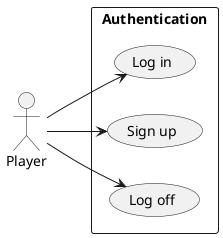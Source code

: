 @startuml use_case_account
' !pragma layout smetana
left to right direction
:Player: as player

rectangle "Authentication" as account {
    usecase "Log in" as log_in
    usecase "Sign up" as sign_up
    usecase "Log off" as log_out
}

player --> log_in
player --> sign_up
player --> log_out
@enduml
